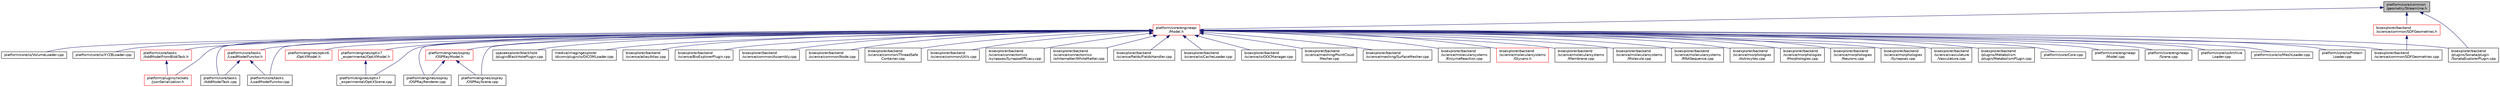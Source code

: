 digraph "platform/core/common/geometry/Streamline.h"
{
 // LATEX_PDF_SIZE
  edge [fontname="Helvetica",fontsize="10",labelfontname="Helvetica",labelfontsize="10"];
  node [fontname="Helvetica",fontsize="10",shape=record];
  Node1 [label="platform/core/common\l/geometry/Streamline.h",height=0.2,width=0.4,color="black", fillcolor="grey75", style="filled", fontcolor="black",tooltip=" "];
  Node1 -> Node2 [dir="back",color="midnightblue",fontsize="10",style="solid",fontname="Helvetica"];
  Node2 [label="platform/core/engineapi\l/Model.h",height=0.2,width=0.4,color="red", fillcolor="white", style="filled",URL="$d3/d5a/Model_8h.html",tooltip=" "];
  Node2 -> Node3 [dir="back",color="midnightblue",fontsize="10",style="solid",fontname="Helvetica"];
  Node3 [label="platform/core/Core.cpp",height=0.2,width=0.4,color="black", fillcolor="white", style="filled",URL="$d6/d27/Core_8cpp.html",tooltip=" "];
  Node2 -> Node4 [dir="back",color="midnightblue",fontsize="10",style="solid",fontname="Helvetica"];
  Node4 [label="platform/core/engineapi\l/Model.cpp",height=0.2,width=0.4,color="black", fillcolor="white", style="filled",URL="$dd/d2e/Model_8cpp.html",tooltip=" "];
  Node2 -> Node5 [dir="back",color="midnightblue",fontsize="10",style="solid",fontname="Helvetica"];
  Node5 [label="platform/core/engineapi\l/Scene.cpp",height=0.2,width=0.4,color="black", fillcolor="white", style="filled",URL="$de/d15/Scene_8cpp.html",tooltip=" "];
  Node2 -> Node6 [dir="back",color="midnightblue",fontsize="10",style="solid",fontname="Helvetica"];
  Node6 [label="platform/core/io/Archive\lLoader.cpp",height=0.2,width=0.4,color="black", fillcolor="white", style="filled",URL="$d6/da5/ArchiveLoader_8cpp.html",tooltip=" "];
  Node2 -> Node7 [dir="back",color="midnightblue",fontsize="10",style="solid",fontname="Helvetica"];
  Node7 [label="platform/core/io/MeshLoader.cpp",height=0.2,width=0.4,color="black", fillcolor="white", style="filled",URL="$d2/d87/MeshLoader_8cpp.html",tooltip=" "];
  Node2 -> Node8 [dir="back",color="midnightblue",fontsize="10",style="solid",fontname="Helvetica"];
  Node8 [label="platform/core/io/Protein\lLoader.cpp",height=0.2,width=0.4,color="black", fillcolor="white", style="filled",URL="$db/d01/ProteinLoader_8cpp.html",tooltip=" "];
  Node2 -> Node9 [dir="back",color="midnightblue",fontsize="10",style="solid",fontname="Helvetica"];
  Node9 [label="platform/core/io/VolumeLoader.cpp",height=0.2,width=0.4,color="black", fillcolor="white", style="filled",URL="$dd/daa/VolumeLoader_8cpp.html",tooltip=" "];
  Node2 -> Node10 [dir="back",color="midnightblue",fontsize="10",style="solid",fontname="Helvetica"];
  Node10 [label="platform/core/io/XYZBLoader.cpp",height=0.2,width=0.4,color="black", fillcolor="white", style="filled",URL="$d7/d8e/XYZBLoader_8cpp.html",tooltip=" "];
  Node2 -> Node11 [dir="back",color="midnightblue",fontsize="10",style="solid",fontname="Helvetica"];
  Node11 [label="platform/core/tasks\l/AddModelFromBlobTask.h",height=0.2,width=0.4,color="red", fillcolor="white", style="filled",URL="$dc/d14/AddModelFromBlobTask_8h.html",tooltip=" "];
  Node11 -> Node15 [dir="back",color="midnightblue",fontsize="10",style="solid",fontname="Helvetica"];
  Node15 [label="platform/plugins/rockets\l/jsonSerialization.h",height=0.2,width=0.4,color="red", fillcolor="white", style="filled",URL="$d4/d2c/jsonSerialization_8h.html",tooltip=" "];
  Node2 -> Node17 [dir="back",color="midnightblue",fontsize="10",style="solid",fontname="Helvetica"];
  Node17 [label="platform/core/tasks\l/AddModelTask.cpp",height=0.2,width=0.4,color="black", fillcolor="white", style="filled",URL="$dd/dd0/AddModelTask_8cpp.html",tooltip=" "];
  Node2 -> Node18 [dir="back",color="midnightblue",fontsize="10",style="solid",fontname="Helvetica"];
  Node18 [label="platform/core/tasks\l/LoadModelFunctor.cpp",height=0.2,width=0.4,color="black", fillcolor="white", style="filled",URL="$dd/d96/LoadModelFunctor_8cpp.html",tooltip=" "];
  Node2 -> Node19 [dir="back",color="midnightblue",fontsize="10",style="solid",fontname="Helvetica"];
  Node19 [label="platform/core/tasks\l/LoadModelFunctor.h",height=0.2,width=0.4,color="red", fillcolor="white", style="filled",URL="$d8/d5c/LoadModelFunctor_8h.html",tooltip=" "];
  Node19 -> Node17 [dir="back",color="midnightblue",fontsize="10",style="solid",fontname="Helvetica"];
  Node19 -> Node18 [dir="back",color="midnightblue",fontsize="10",style="solid",fontname="Helvetica"];
  Node2 -> Node20 [dir="back",color="midnightblue",fontsize="10",style="solid",fontname="Helvetica"];
  Node20 [label="platform/engines/optix6\l/OptiXModel.h",height=0.2,width=0.4,color="red", fillcolor="white", style="filled",URL="$d3/d98/optix6_2OptiXModel_8h.html",tooltip=" "];
  Node2 -> Node26 [dir="back",color="midnightblue",fontsize="10",style="solid",fontname="Helvetica"];
  Node26 [label="platform/engines/optix7\l_experimental/OptiXModel.h",height=0.2,width=0.4,color="red", fillcolor="white", style="filled",URL="$d3/d04/optix7__experimental_2OptiXModel_8h.html",tooltip=" "];
  Node26 -> Node28 [dir="back",color="midnightblue",fontsize="10",style="solid",fontname="Helvetica"];
  Node28 [label="platform/engines/optix7\l_experimental/OptiXScene.cpp",height=0.2,width=0.4,color="black", fillcolor="white", style="filled",URL="$dd/d20/optix7__experimental_2OptiXScene_8cpp.html",tooltip=" "];
  Node2 -> Node28 [dir="back",color="midnightblue",fontsize="10",style="solid",fontname="Helvetica"];
  Node2 -> Node29 [dir="back",color="midnightblue",fontsize="10",style="solid",fontname="Helvetica"];
  Node29 [label="platform/engines/ospray\l/OSPRayModel.h",height=0.2,width=0.4,color="red", fillcolor="white", style="filled",URL="$df/d2f/OSPRayModel_8h.html",tooltip=" "];
  Node29 -> Node31 [dir="back",color="midnightblue",fontsize="10",style="solid",fontname="Helvetica"];
  Node31 [label="platform/engines/ospray\l/OSPRayRenderer.cpp",height=0.2,width=0.4,color="black", fillcolor="white", style="filled",URL="$d4/dec/OSPRayRenderer_8cpp.html",tooltip=" "];
  Node29 -> Node32 [dir="back",color="midnightblue",fontsize="10",style="solid",fontname="Helvetica"];
  Node32 [label="platform/engines/ospray\l/OSPRayScene.cpp",height=0.2,width=0.4,color="black", fillcolor="white", style="filled",URL="$d5/dde/OSPRayScene_8cpp.html",tooltip=" "];
  Node2 -> Node31 [dir="back",color="midnightblue",fontsize="10",style="solid",fontname="Helvetica"];
  Node2 -> Node32 [dir="back",color="midnightblue",fontsize="10",style="solid",fontname="Helvetica"];
  Node2 -> Node15 [dir="back",color="midnightblue",fontsize="10",style="solid",fontname="Helvetica"];
  Node2 -> Node33 [dir="back",color="midnightblue",fontsize="10",style="solid",fontname="Helvetica"];
  Node33 [label="spaceexplorer/blackhole\l/plugin/BlackHolePlugin.cpp",height=0.2,width=0.4,color="black", fillcolor="white", style="filled",URL="$d8/d19/BlackHolePlugin_8cpp.html",tooltip=" "];
  Node2 -> Node34 [dir="back",color="midnightblue",fontsize="10",style="solid",fontname="Helvetica"];
  Node34 [label="medicalimagingexplorer\l/dicom/plugin/io/DICOMLoader.cpp",height=0.2,width=0.4,color="black", fillcolor="white", style="filled",URL="$d0/d23/DICOMLoader_8cpp.html",tooltip=" "];
  Node2 -> Node35 [dir="back",color="midnightblue",fontsize="10",style="solid",fontname="Helvetica"];
  Node35 [label="bioexplorer/backend\l/science/atlas/Atlas.cpp",height=0.2,width=0.4,color="black", fillcolor="white", style="filled",URL="$d3/db5/Atlas_8cpp.html",tooltip=" "];
  Node2 -> Node36 [dir="back",color="midnightblue",fontsize="10",style="solid",fontname="Helvetica"];
  Node36 [label="bioexplorer/backend\l/science/BioExplorerPlugin.cpp",height=0.2,width=0.4,color="black", fillcolor="white", style="filled",URL="$d2/d19/BioExplorerPlugin_8cpp.html",tooltip=" "];
  Node2 -> Node37 [dir="back",color="midnightblue",fontsize="10",style="solid",fontname="Helvetica"];
  Node37 [label="bioexplorer/backend\l/science/common/Assembly.cpp",height=0.2,width=0.4,color="black", fillcolor="white", style="filled",URL="$df/d5c/Assembly_8cpp.html",tooltip=" "];
  Node2 -> Node38 [dir="back",color="midnightblue",fontsize="10",style="solid",fontname="Helvetica"];
  Node38 [label="bioexplorer/backend\l/science/common/Node.cpp",height=0.2,width=0.4,color="black", fillcolor="white", style="filled",URL="$dc/d73/Node_8cpp.html",tooltip=" "];
  Node2 -> Node39 [dir="back",color="midnightblue",fontsize="10",style="solid",fontname="Helvetica"];
  Node39 [label="bioexplorer/backend\l/science/common/SDFGeometries.cpp",height=0.2,width=0.4,color="black", fillcolor="white", style="filled",URL="$d1/dbf/bioexplorer_2backend_2science_2common_2SDFGeometries_8cpp.html",tooltip=" "];
  Node2 -> Node40 [dir="back",color="midnightblue",fontsize="10",style="solid",fontname="Helvetica"];
  Node40 [label="bioexplorer/backend\l/science/common/ThreadSafe\lContainer.cpp",height=0.2,width=0.4,color="black", fillcolor="white", style="filled",URL="$d2/d48/ThreadSafeContainer_8cpp.html",tooltip=" "];
  Node2 -> Node41 [dir="back",color="midnightblue",fontsize="10",style="solid",fontname="Helvetica"];
  Node41 [label="bioexplorer/backend\l/science/common/Utils.cpp",height=0.2,width=0.4,color="black", fillcolor="white", style="filled",URL="$de/d1e/bioexplorer_2backend_2science_2common_2Utils_8cpp.html",tooltip=" "];
  Node2 -> Node42 [dir="back",color="midnightblue",fontsize="10",style="solid",fontname="Helvetica"];
  Node42 [label="bioexplorer/backend\l/science/connectomics\l/synapses/SynapseEfficacy.cpp",height=0.2,width=0.4,color="black", fillcolor="white", style="filled",URL="$d7/d27/SynapseEfficacy_8cpp.html",tooltip=" "];
  Node2 -> Node43 [dir="back",color="midnightblue",fontsize="10",style="solid",fontname="Helvetica"];
  Node43 [label="bioexplorer/backend\l/science/connectomics\l/whitematter/WhiteMatter.cpp",height=0.2,width=0.4,color="black", fillcolor="white", style="filled",URL="$db/d99/WhiteMatter_8cpp.html",tooltip=" "];
  Node2 -> Node44 [dir="back",color="midnightblue",fontsize="10",style="solid",fontname="Helvetica"];
  Node44 [label="bioexplorer/backend\l/science/fields/FieldsHandler.cpp",height=0.2,width=0.4,color="black", fillcolor="white", style="filled",URL="$d9/dc0/FieldsHandler_8cpp.html",tooltip=" "];
  Node2 -> Node45 [dir="back",color="midnightblue",fontsize="10",style="solid",fontname="Helvetica"];
  Node45 [label="bioexplorer/backend\l/science/io/CacheLoader.cpp",height=0.2,width=0.4,color="black", fillcolor="white", style="filled",URL="$d5/dec/CacheLoader_8cpp.html",tooltip=" "];
  Node2 -> Node46 [dir="back",color="midnightblue",fontsize="10",style="solid",fontname="Helvetica"];
  Node46 [label="bioexplorer/backend\l/science/io/OOCManager.cpp",height=0.2,width=0.4,color="black", fillcolor="white", style="filled",URL="$de/d91/OOCManager_8cpp.html",tooltip=" "];
  Node2 -> Node47 [dir="back",color="midnightblue",fontsize="10",style="solid",fontname="Helvetica"];
  Node47 [label="bioexplorer/backend\l/science/meshing/PointCloud\lMesher.cpp",height=0.2,width=0.4,color="black", fillcolor="white", style="filled",URL="$dc/ddb/science_2meshing_2PointCloudMesher_8cpp.html",tooltip=" "];
  Node2 -> Node48 [dir="back",color="midnightblue",fontsize="10",style="solid",fontname="Helvetica"];
  Node48 [label="bioexplorer/backend\l/science/meshing/SurfaceMesher.cpp",height=0.2,width=0.4,color="black", fillcolor="white", style="filled",URL="$d8/de3/SurfaceMesher_8cpp.html",tooltip=" "];
  Node2 -> Node49 [dir="back",color="midnightblue",fontsize="10",style="solid",fontname="Helvetica"];
  Node49 [label="bioexplorer/backend\l/science/molecularsystems\l/EnzymeReaction.cpp",height=0.2,width=0.4,color="black", fillcolor="white", style="filled",URL="$db/dd8/EnzymeReaction_8cpp.html",tooltip=" "];
  Node2 -> Node50 [dir="back",color="midnightblue",fontsize="10",style="solid",fontname="Helvetica"];
  Node50 [label="bioexplorer/backend\l/science/molecularsystems\l/Glycans.h",height=0.2,width=0.4,color="red", fillcolor="white", style="filled",URL="$df/de2/Glycans_8h.html",tooltip=" "];
  Node2 -> Node53 [dir="back",color="midnightblue",fontsize="10",style="solid",fontname="Helvetica"];
  Node53 [label="bioexplorer/backend\l/science/molecularsystems\l/Membrane.cpp",height=0.2,width=0.4,color="black", fillcolor="white", style="filled",URL="$d9/d00/Membrane_8cpp.html",tooltip=" "];
  Node2 -> Node54 [dir="back",color="midnightblue",fontsize="10",style="solid",fontname="Helvetica"];
  Node54 [label="bioexplorer/backend\l/science/molecularsystems\l/Molecule.cpp",height=0.2,width=0.4,color="black", fillcolor="white", style="filled",URL="$dc/db1/Molecule_8cpp.html",tooltip=" "];
  Node2 -> Node55 [dir="back",color="midnightblue",fontsize="10",style="solid",fontname="Helvetica"];
  Node55 [label="bioexplorer/backend\l/science/molecularsystems\l/RNASequence.cpp",height=0.2,width=0.4,color="black", fillcolor="white", style="filled",URL="$da/d80/RNASequence_8cpp.html",tooltip=" "];
  Node2 -> Node56 [dir="back",color="midnightblue",fontsize="10",style="solid",fontname="Helvetica"];
  Node56 [label="bioexplorer/backend\l/science/morphologies\l/Astrocytes.cpp",height=0.2,width=0.4,color="black", fillcolor="white", style="filled",URL="$da/db7/Astrocytes_8cpp.html",tooltip=" "];
  Node2 -> Node57 [dir="back",color="midnightblue",fontsize="10",style="solid",fontname="Helvetica"];
  Node57 [label="bioexplorer/backend\l/science/morphologies\l/Morphologies.cpp",height=0.2,width=0.4,color="black", fillcolor="white", style="filled",URL="$db/d60/Morphologies_8cpp.html",tooltip=" "];
  Node2 -> Node58 [dir="back",color="midnightblue",fontsize="10",style="solid",fontname="Helvetica"];
  Node58 [label="bioexplorer/backend\l/science/morphologies\l/Neurons.cpp",height=0.2,width=0.4,color="black", fillcolor="white", style="filled",URL="$dc/d88/Neurons_8cpp.html",tooltip=" "];
  Node2 -> Node59 [dir="back",color="midnightblue",fontsize="10",style="solid",fontname="Helvetica"];
  Node59 [label="bioexplorer/backend\l/science/morphologies\l/Synapses.cpp",height=0.2,width=0.4,color="black", fillcolor="white", style="filled",URL="$df/db9/Synapses_8cpp.html",tooltip=" "];
  Node2 -> Node60 [dir="back",color="midnightblue",fontsize="10",style="solid",fontname="Helvetica"];
  Node60 [label="bioexplorer/backend\l/science/vasculature\l/Vasculature.cpp",height=0.2,width=0.4,color="black", fillcolor="white", style="filled",URL="$d2/df8/Vasculature_8cpp.html",tooltip=" "];
  Node2 -> Node61 [dir="back",color="midnightblue",fontsize="10",style="solid",fontname="Helvetica"];
  Node61 [label="bioexplorer/backend\l/plugins/Metabolism\l/plugin/MetabolismPlugin.cpp",height=0.2,width=0.4,color="black", fillcolor="white", style="filled",URL="$df/d71/MetabolismPlugin_8cpp.html",tooltip=" "];
  Node2 -> Node69 [dir="back",color="midnightblue",fontsize="10",style="solid",fontname="Helvetica"];
  Node69 [label="bioexplorer/backend\l/plugins/Sonata/plugin\l/SonataExplorerPlugin.cpp",height=0.2,width=0.4,color="black", fillcolor="white", style="filled",URL="$d4/d2c/SonataExplorerPlugin_8cpp.html",tooltip=" "];
  Node1 -> Node87 [dir="back",color="midnightblue",fontsize="10",style="solid",fontname="Helvetica"];
  Node87 [label="bioexplorer/backend\l/science/common/SDFGeometries.h",height=0.2,width=0.4,color="red", fillcolor="white", style="filled",URL="$d4/d68/bioexplorer_2backend_2science_2common_2SDFGeometries_8h.html",tooltip=" "];
  Node87 -> Node39 [dir="back",color="midnightblue",fontsize="10",style="solid",fontname="Helvetica"];
  Node1 -> Node69 [dir="back",color="midnightblue",fontsize="10",style="solid",fontname="Helvetica"];
}
